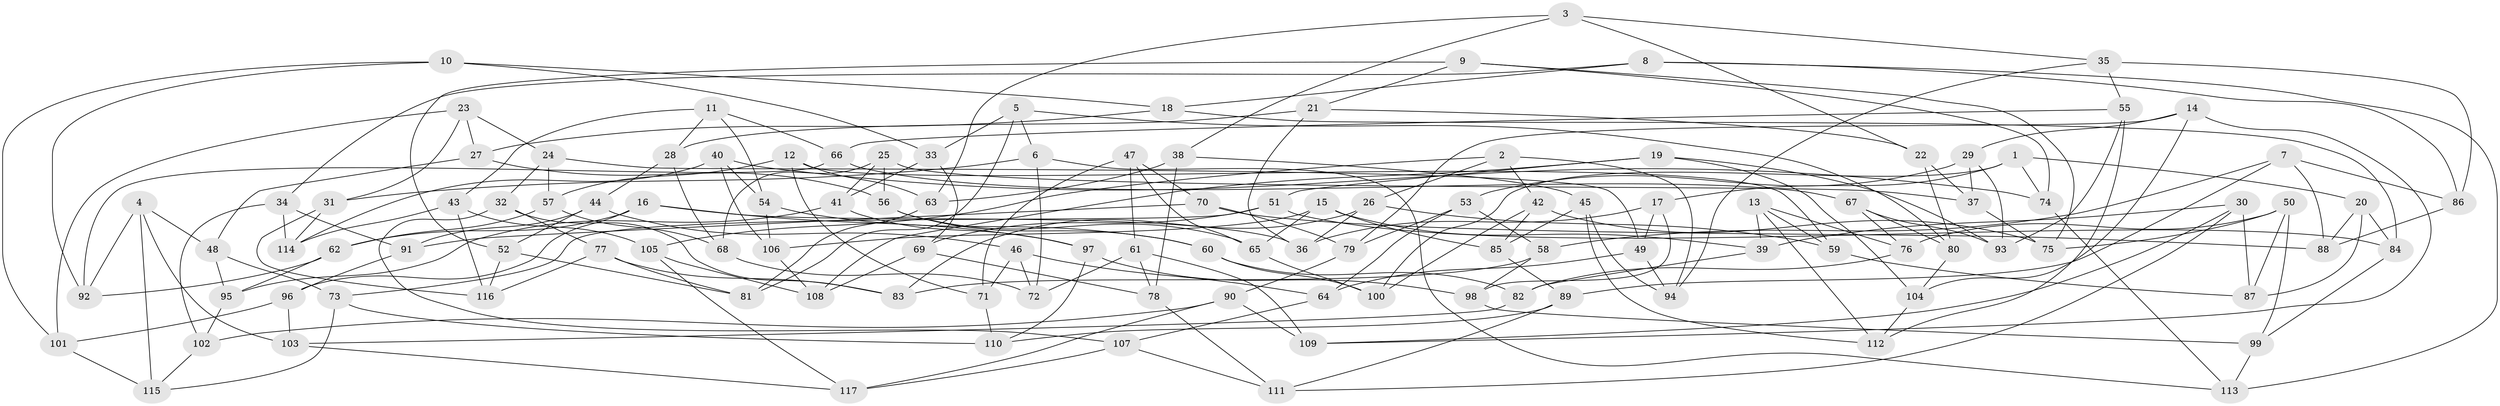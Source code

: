 // Generated by graph-tools (version 1.1) at 2025/11/02/27/25 16:11:42]
// undirected, 117 vertices, 234 edges
graph export_dot {
graph [start="1"]
  node [color=gray90,style=filled];
  1;
  2;
  3;
  4;
  5;
  6;
  7;
  8;
  9;
  10;
  11;
  12;
  13;
  14;
  15;
  16;
  17;
  18;
  19;
  20;
  21;
  22;
  23;
  24;
  25;
  26;
  27;
  28;
  29;
  30;
  31;
  32;
  33;
  34;
  35;
  36;
  37;
  38;
  39;
  40;
  41;
  42;
  43;
  44;
  45;
  46;
  47;
  48;
  49;
  50;
  51;
  52;
  53;
  54;
  55;
  56;
  57;
  58;
  59;
  60;
  61;
  62;
  63;
  64;
  65;
  66;
  67;
  68;
  69;
  70;
  71;
  72;
  73;
  74;
  75;
  76;
  77;
  78;
  79;
  80;
  81;
  82;
  83;
  84;
  85;
  86;
  87;
  88;
  89;
  90;
  91;
  92;
  93;
  94;
  95;
  96;
  97;
  98;
  99;
  100;
  101;
  102;
  103;
  104;
  105;
  106;
  107;
  108;
  109;
  110;
  111;
  112;
  113;
  114;
  115;
  116;
  117;
  1 -- 100;
  1 -- 20;
  1 -- 74;
  1 -- 17;
  2 -- 94;
  2 -- 42;
  2 -- 105;
  2 -- 26;
  3 -- 38;
  3 -- 63;
  3 -- 35;
  3 -- 22;
  4 -- 115;
  4 -- 48;
  4 -- 103;
  4 -- 92;
  5 -- 81;
  5 -- 33;
  5 -- 80;
  5 -- 6;
  6 -- 31;
  6 -- 72;
  6 -- 113;
  7 -- 86;
  7 -- 58;
  7 -- 89;
  7 -- 88;
  8 -- 18;
  8 -- 86;
  8 -- 113;
  8 -- 34;
  9 -- 75;
  9 -- 74;
  9 -- 21;
  9 -- 52;
  10 -- 92;
  10 -- 101;
  10 -- 33;
  10 -- 18;
  11 -- 66;
  11 -- 28;
  11 -- 54;
  11 -- 43;
  12 -- 63;
  12 -- 57;
  12 -- 59;
  12 -- 71;
  13 -- 76;
  13 -- 39;
  13 -- 59;
  13 -- 112;
  14 -- 29;
  14 -- 109;
  14 -- 104;
  14 -- 79;
  15 -- 39;
  15 -- 85;
  15 -- 106;
  15 -- 65;
  16 -- 36;
  16 -- 62;
  16 -- 96;
  16 -- 97;
  17 -- 36;
  17 -- 49;
  17 -- 98;
  18 -- 84;
  18 -- 27;
  19 -- 93;
  19 -- 108;
  19 -- 104;
  19 -- 51;
  20 -- 88;
  20 -- 87;
  20 -- 84;
  21 -- 36;
  21 -- 22;
  21 -- 28;
  22 -- 37;
  22 -- 80;
  23 -- 31;
  23 -- 101;
  23 -- 27;
  23 -- 24;
  24 -- 32;
  24 -- 57;
  24 -- 49;
  25 -- 68;
  25 -- 56;
  25 -- 41;
  25 -- 37;
  26 -- 36;
  26 -- 83;
  26 -- 59;
  27 -- 48;
  27 -- 56;
  28 -- 44;
  28 -- 68;
  29 -- 53;
  29 -- 93;
  29 -- 37;
  30 -- 87;
  30 -- 111;
  30 -- 39;
  30 -- 109;
  31 -- 114;
  31 -- 116;
  32 -- 77;
  32 -- 107;
  32 -- 83;
  33 -- 41;
  33 -- 69;
  34 -- 114;
  34 -- 91;
  34 -- 102;
  35 -- 94;
  35 -- 86;
  35 -- 55;
  37 -- 75;
  38 -- 78;
  38 -- 63;
  38 -- 45;
  39 -- 82;
  40 -- 114;
  40 -- 74;
  40 -- 106;
  40 -- 54;
  41 -- 97;
  41 -- 95;
  42 -- 85;
  42 -- 100;
  42 -- 75;
  43 -- 114;
  43 -- 105;
  43 -- 116;
  44 -- 52;
  44 -- 46;
  44 -- 91;
  45 -- 112;
  45 -- 94;
  45 -- 85;
  46 -- 72;
  46 -- 64;
  46 -- 71;
  47 -- 61;
  47 -- 65;
  47 -- 70;
  47 -- 71;
  48 -- 95;
  48 -- 73;
  49 -- 94;
  49 -- 64;
  50 -- 99;
  50 -- 87;
  50 -- 76;
  50 -- 75;
  51 -- 69;
  51 -- 73;
  51 -- 84;
  52 -- 81;
  52 -- 116;
  53 -- 79;
  53 -- 58;
  53 -- 64;
  54 -- 106;
  54 -- 60;
  55 -- 112;
  55 -- 93;
  55 -- 66;
  56 -- 60;
  56 -- 65;
  57 -- 62;
  57 -- 68;
  58 -- 98;
  58 -- 83;
  59 -- 87;
  60 -- 82;
  60 -- 100;
  61 -- 78;
  61 -- 72;
  61 -- 109;
  62 -- 92;
  62 -- 95;
  63 -- 81;
  64 -- 107;
  65 -- 100;
  66 -- 92;
  66 -- 67;
  67 -- 93;
  67 -- 76;
  67 -- 80;
  68 -- 72;
  69 -- 78;
  69 -- 108;
  70 -- 79;
  70 -- 88;
  70 -- 91;
  71 -- 110;
  73 -- 110;
  73 -- 115;
  74 -- 113;
  76 -- 82;
  77 -- 81;
  77 -- 116;
  77 -- 83;
  78 -- 111;
  79 -- 90;
  80 -- 104;
  82 -- 103;
  84 -- 99;
  85 -- 89;
  86 -- 88;
  89 -- 110;
  89 -- 111;
  90 -- 102;
  90 -- 117;
  90 -- 109;
  91 -- 96;
  95 -- 102;
  96 -- 103;
  96 -- 101;
  97 -- 98;
  97 -- 110;
  98 -- 99;
  99 -- 113;
  101 -- 115;
  102 -- 115;
  103 -- 117;
  104 -- 112;
  105 -- 108;
  105 -- 117;
  106 -- 108;
  107 -- 111;
  107 -- 117;
}
